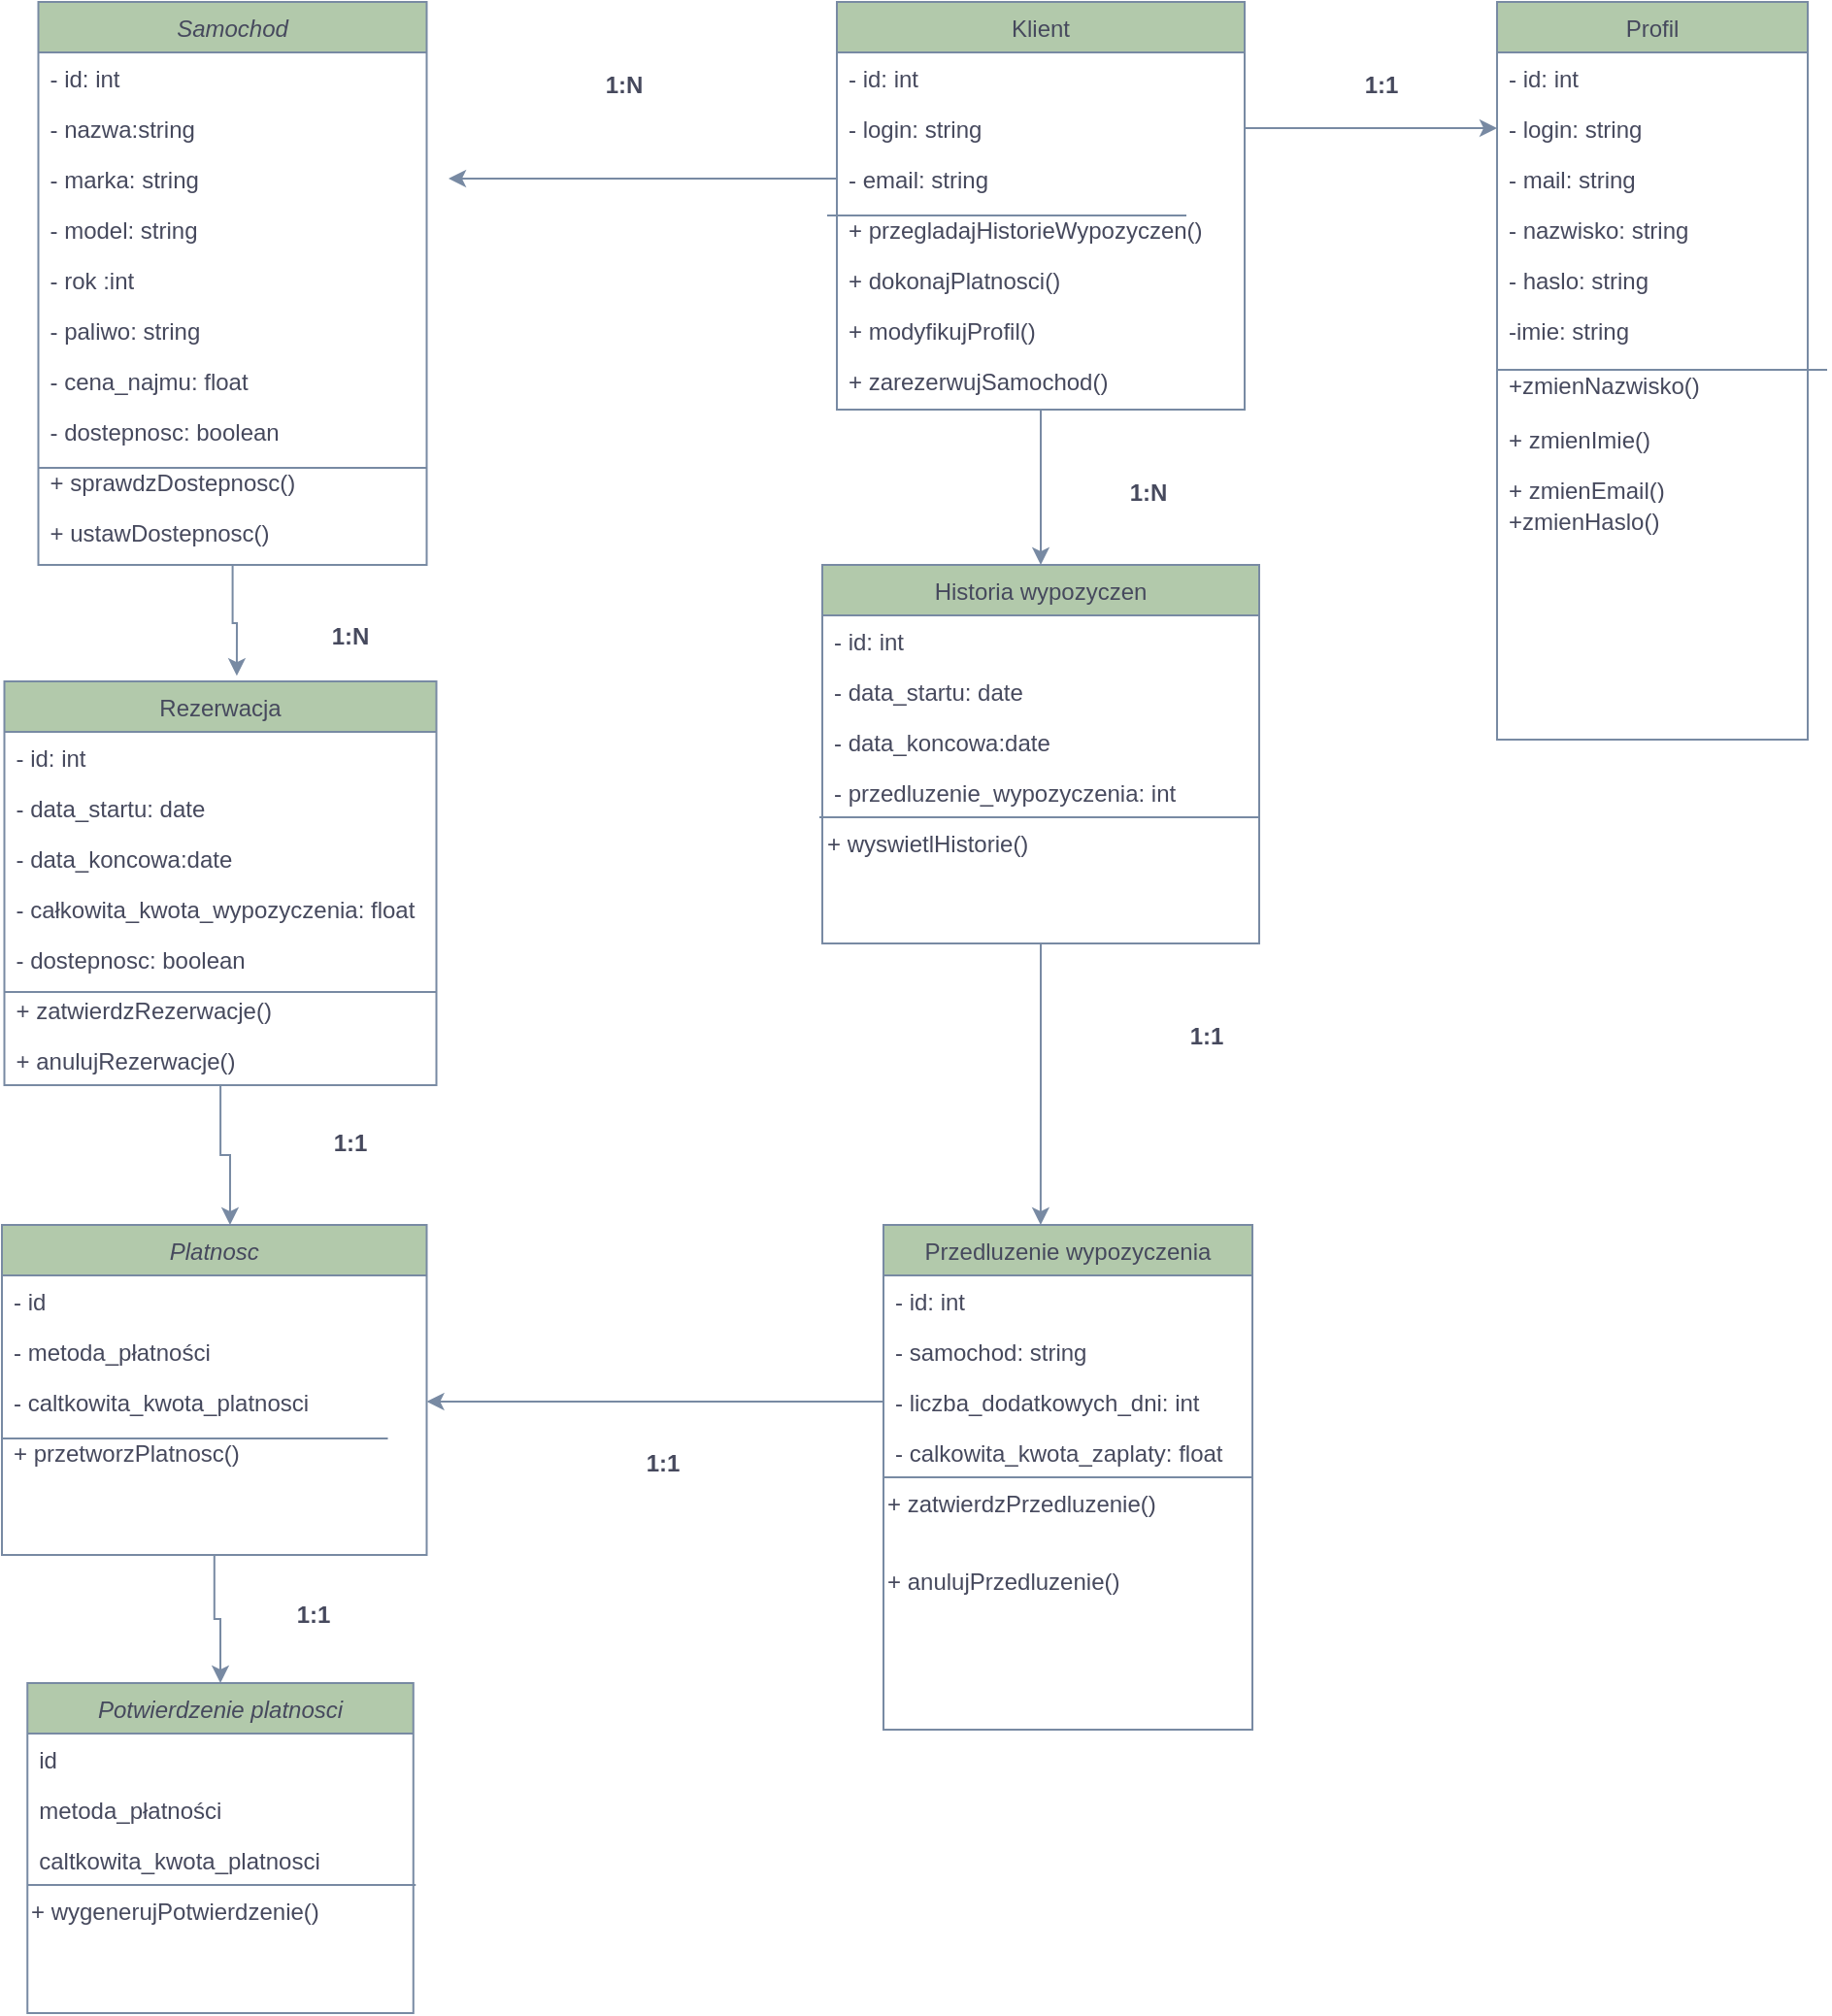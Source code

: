 <mxfile version="26.0.11">
  <diagram id="C5RBs43oDa-KdzZeNtuy" name="Page-1">
    <mxGraphModel dx="2059" dy="1179" grid="1" gridSize="10" guides="1" tooltips="1" connect="1" arrows="1" fold="1" page="1" pageScale="1" pageWidth="827" pageHeight="1169" math="0" shadow="0">
      <root>
        <mxCell id="WIyWlLk6GJQsqaUBKTNV-0" />
        <mxCell id="WIyWlLk6GJQsqaUBKTNV-1" parent="WIyWlLk6GJQsqaUBKTNV-0" />
        <mxCell id="H-3qkc8Rb3BWjqFPQm7p-63" style="edgeStyle=orthogonalEdgeStyle;rounded=0;orthogonalLoop=1;jettySize=auto;html=1;strokeColor=#788AA3;fontColor=#46495D;fillColor=#B2C9AB;entryX=0.5;entryY=0;entryDx=0;entryDy=0;" edge="1" parent="WIyWlLk6GJQsqaUBKTNV-1" source="zkfFHV4jXpPFQw0GAbJ--0" target="H-3qkc8Rb3BWjqFPQm7p-58">
          <mxGeometry relative="1" as="geometry">
            <mxPoint x="98.75" y="930" as="targetPoint" />
          </mxGeometry>
        </mxCell>
        <mxCell id="zkfFHV4jXpPFQw0GAbJ--0" value="Platnosc" style="swimlane;fontStyle=2;align=center;verticalAlign=top;childLayout=stackLayout;horizontal=1;startSize=26;horizontalStack=0;resizeParent=1;resizeLast=0;collapsible=1;marginBottom=0;rounded=0;shadow=0;strokeWidth=1;labelBackgroundColor=none;fillColor=#B2C9AB;strokeColor=#788AA3;fontColor=#46495D;" parent="WIyWlLk6GJQsqaUBKTNV-1" vertex="1">
          <mxGeometry x="-40" y="640" width="218.75" height="170" as="geometry">
            <mxRectangle x="230" y="140" width="160" height="26" as="alternateBounds" />
          </mxGeometry>
        </mxCell>
        <mxCell id="zkfFHV4jXpPFQw0GAbJ--5" value="- id" style="text;align=left;verticalAlign=top;spacingLeft=4;spacingRight=4;overflow=hidden;rotatable=0;points=[[0,0.5],[1,0.5]];portConstraint=eastwest;labelBackgroundColor=none;fontColor=#46495D;" parent="zkfFHV4jXpPFQw0GAbJ--0" vertex="1">
          <mxGeometry y="26" width="218.75" height="26" as="geometry" />
        </mxCell>
        <mxCell id="zkfFHV4jXpPFQw0GAbJ--1" value="- metoda_płatności" style="text;align=left;verticalAlign=top;spacingLeft=4;spacingRight=4;overflow=hidden;rotatable=0;points=[[0,0.5],[1,0.5]];portConstraint=eastwest;labelBackgroundColor=none;fontColor=#46495D;" parent="zkfFHV4jXpPFQw0GAbJ--0" vertex="1">
          <mxGeometry y="52" width="218.75" height="26" as="geometry" />
        </mxCell>
        <mxCell id="zkfFHV4jXpPFQw0GAbJ--2" value="- caltkowita_kwota_platnosci" style="text;align=left;verticalAlign=top;spacingLeft=4;spacingRight=4;overflow=hidden;rotatable=0;points=[[0,0.5],[1,0.5]];portConstraint=eastwest;rounded=0;shadow=0;html=0;labelBackgroundColor=none;fontColor=#46495D;" parent="zkfFHV4jXpPFQw0GAbJ--0" vertex="1">
          <mxGeometry y="78" width="218.75" height="26" as="geometry" />
        </mxCell>
        <mxCell id="H-3qkc8Rb3BWjqFPQm7p-110" value="" style="endArrow=none;html=1;rounded=0;strokeColor=#788AA3;fontColor=#46495D;fillColor=#B2C9AB;entryX=0;entryY=0.5;entryDx=0;entryDy=0;" edge="1" parent="zkfFHV4jXpPFQw0GAbJ--0">
          <mxGeometry width="50" height="50" relative="1" as="geometry">
            <mxPoint y="110" as="sourcePoint" />
            <mxPoint x="198.75" y="110" as="targetPoint" />
          </mxGeometry>
        </mxCell>
        <mxCell id="H-3qkc8Rb3BWjqFPQm7p-111" value=" + przetworzPlatnosc() " style="text;align=left;verticalAlign=top;spacingLeft=4;spacingRight=4;overflow=hidden;rotatable=0;points=[[0,0.5],[1,0.5]];portConstraint=eastwest;rounded=0;shadow=0;html=0;labelBackgroundColor=none;fontColor=#46495D;" vertex="1" parent="zkfFHV4jXpPFQw0GAbJ--0">
          <mxGeometry y="104" width="218.75" height="26" as="geometry" />
        </mxCell>
        <mxCell id="H-3qkc8Rb3BWjqFPQm7p-37" style="edgeStyle=orthogonalEdgeStyle;rounded=0;orthogonalLoop=1;jettySize=auto;html=1;entryX=0.5;entryY=0;entryDx=0;entryDy=0;strokeColor=#788AA3;fontColor=#46495D;fillColor=#B2C9AB;" edge="1" parent="WIyWlLk6GJQsqaUBKTNV-1" source="zkfFHV4jXpPFQw0GAbJ--6" target="H-3qkc8Rb3BWjqFPQm7p-31">
          <mxGeometry relative="1" as="geometry" />
        </mxCell>
        <mxCell id="zkfFHV4jXpPFQw0GAbJ--6" value="Klient" style="swimlane;fontStyle=0;align=center;verticalAlign=top;childLayout=stackLayout;horizontal=1;startSize=26;horizontalStack=0;resizeParent=1;resizeLast=0;collapsible=1;marginBottom=0;rounded=0;shadow=0;strokeWidth=1;labelBackgroundColor=none;fillColor=#B2C9AB;strokeColor=#788AA3;fontColor=#46495D;" parent="WIyWlLk6GJQsqaUBKTNV-1" vertex="1">
          <mxGeometry x="390" y="10" width="210" height="210" as="geometry">
            <mxRectangle x="130" y="380" width="160" height="26" as="alternateBounds" />
          </mxGeometry>
        </mxCell>
        <mxCell id="zkfFHV4jXpPFQw0GAbJ--7" value="- id: int" style="text;align=left;verticalAlign=top;spacingLeft=4;spacingRight=4;overflow=hidden;rotatable=0;points=[[0,0.5],[1,0.5]];portConstraint=eastwest;labelBackgroundColor=none;fontColor=#46495D;" parent="zkfFHV4jXpPFQw0GAbJ--6" vertex="1">
          <mxGeometry y="26" width="210" height="26" as="geometry" />
        </mxCell>
        <mxCell id="zkfFHV4jXpPFQw0GAbJ--8" value="- login: string&#xa;" style="text;align=left;verticalAlign=top;spacingLeft=4;spacingRight=4;overflow=hidden;rotatable=0;points=[[0,0.5],[1,0.5]];portConstraint=eastwest;rounded=0;shadow=0;html=0;labelBackgroundColor=none;fontColor=#46495D;" parent="zkfFHV4jXpPFQw0GAbJ--6" vertex="1">
          <mxGeometry y="52" width="210" height="26" as="geometry" />
        </mxCell>
        <mxCell id="H-3qkc8Rb3BWjqFPQm7p-133" style="edgeStyle=orthogonalEdgeStyle;rounded=0;orthogonalLoop=1;jettySize=auto;html=1;strokeColor=#788AA3;fontColor=#46495D;fillColor=#B2C9AB;" edge="1" parent="zkfFHV4jXpPFQw0GAbJ--6" source="H-3qkc8Rb3BWjqFPQm7p-1">
          <mxGeometry relative="1" as="geometry">
            <mxPoint x="-200" y="91" as="targetPoint" />
          </mxGeometry>
        </mxCell>
        <mxCell id="H-3qkc8Rb3BWjqFPQm7p-1" value="- email: string" style="text;align=left;verticalAlign=top;spacingLeft=4;spacingRight=4;overflow=hidden;rotatable=0;points=[[0,0.5],[1,0.5]];portConstraint=eastwest;rounded=0;shadow=0;html=0;labelBackgroundColor=none;fontColor=#46495D;" vertex="1" parent="zkfFHV4jXpPFQw0GAbJ--6">
          <mxGeometry y="78" width="210" height="26" as="geometry" />
        </mxCell>
        <mxCell id="H-3qkc8Rb3BWjqFPQm7p-87" value="" style="endArrow=none;html=1;rounded=0;strokeColor=#788AA3;fontColor=#46495D;fillColor=#B2C9AB;" edge="1" parent="zkfFHV4jXpPFQw0GAbJ--6">
          <mxGeometry width="50" height="50" relative="1" as="geometry">
            <mxPoint x="-5" y="110" as="sourcePoint" />
            <mxPoint x="180" y="110" as="targetPoint" />
          </mxGeometry>
        </mxCell>
        <mxCell id="H-3qkc8Rb3BWjqFPQm7p-89" value="+ przegladajHistorieWypozyczen()" style="text;align=left;verticalAlign=top;spacingLeft=4;spacingRight=4;overflow=hidden;rotatable=0;points=[[0,0.5],[1,0.5]];portConstraint=eastwest;labelBackgroundColor=none;fontColor=#46495D;" vertex="1" parent="zkfFHV4jXpPFQw0GAbJ--6">
          <mxGeometry y="104" width="210" height="26" as="geometry" />
        </mxCell>
        <mxCell id="H-3qkc8Rb3BWjqFPQm7p-90" value="+ dokonajPlatnosci() " style="text;align=left;verticalAlign=top;spacingLeft=4;spacingRight=4;overflow=hidden;rotatable=0;points=[[0,0.5],[1,0.5]];portConstraint=eastwest;labelBackgroundColor=none;fontColor=#46495D;" vertex="1" parent="zkfFHV4jXpPFQw0GAbJ--6">
          <mxGeometry y="130" width="210" height="26" as="geometry" />
        </mxCell>
        <mxCell id="H-3qkc8Rb3BWjqFPQm7p-92" value="+ modyfikujProfil() " style="text;align=left;verticalAlign=top;spacingLeft=4;spacingRight=4;overflow=hidden;rotatable=0;points=[[0,0.5],[1,0.5]];portConstraint=eastwest;labelBackgroundColor=none;fontColor=#46495D;" vertex="1" parent="zkfFHV4jXpPFQw0GAbJ--6">
          <mxGeometry y="156" width="210" height="26" as="geometry" />
        </mxCell>
        <mxCell id="H-3qkc8Rb3BWjqFPQm7p-88" value="+ zarezerwujSamochod()" style="text;align=left;verticalAlign=top;spacingLeft=4;spacingRight=4;overflow=hidden;rotatable=0;points=[[0,0.5],[1,0.5]];portConstraint=eastwest;labelBackgroundColor=none;fontColor=#46495D;" vertex="1" parent="zkfFHV4jXpPFQw0GAbJ--6">
          <mxGeometry y="182" width="210" height="26" as="geometry" />
        </mxCell>
        <mxCell id="zkfFHV4jXpPFQw0GAbJ--17" value="Rezerwacja" style="swimlane;fontStyle=0;align=center;verticalAlign=top;childLayout=stackLayout;horizontal=1;startSize=26;horizontalStack=0;resizeParent=1;resizeLast=0;collapsible=1;marginBottom=0;rounded=0;shadow=0;strokeWidth=1;labelBackgroundColor=none;fillColor=#B2C9AB;strokeColor=#788AA3;fontColor=#46495D;" parent="WIyWlLk6GJQsqaUBKTNV-1" vertex="1">
          <mxGeometry x="-38.75" y="360" width="222.5" height="208" as="geometry">
            <mxRectangle x="550" y="140" width="160" height="26" as="alternateBounds" />
          </mxGeometry>
        </mxCell>
        <mxCell id="zkfFHV4jXpPFQw0GAbJ--18" value="- id: int" style="text;align=left;verticalAlign=top;spacingLeft=4;spacingRight=4;overflow=hidden;rotatable=0;points=[[0,0.5],[1,0.5]];portConstraint=eastwest;labelBackgroundColor=none;fontColor=#46495D;" parent="zkfFHV4jXpPFQw0GAbJ--17" vertex="1">
          <mxGeometry y="26" width="222.5" height="26" as="geometry" />
        </mxCell>
        <mxCell id="zkfFHV4jXpPFQw0GAbJ--19" value="- data_startu: date" style="text;align=left;verticalAlign=top;spacingLeft=4;spacingRight=4;overflow=hidden;rotatable=0;points=[[0,0.5],[1,0.5]];portConstraint=eastwest;rounded=0;shadow=0;html=0;labelBackgroundColor=none;fontColor=#46495D;" parent="zkfFHV4jXpPFQw0GAbJ--17" vertex="1">
          <mxGeometry y="52" width="222.5" height="26" as="geometry" />
        </mxCell>
        <mxCell id="zkfFHV4jXpPFQw0GAbJ--20" value="- data_koncowa:date" style="text;align=left;verticalAlign=top;spacingLeft=4;spacingRight=4;overflow=hidden;rotatable=0;points=[[0,0.5],[1,0.5]];portConstraint=eastwest;rounded=0;shadow=0;html=0;labelBackgroundColor=none;fontColor=#46495D;" parent="zkfFHV4jXpPFQw0GAbJ--17" vertex="1">
          <mxGeometry y="78" width="222.5" height="26" as="geometry" />
        </mxCell>
        <mxCell id="zkfFHV4jXpPFQw0GAbJ--22" value="- całkowita_kwota_wypozyczenia: float" style="text;align=left;verticalAlign=top;spacingLeft=4;spacingRight=4;overflow=hidden;rotatable=0;points=[[0,0.5],[1,0.5]];portConstraint=eastwest;rounded=0;shadow=0;html=0;labelBackgroundColor=none;fontColor=#46495D;" parent="zkfFHV4jXpPFQw0GAbJ--17" vertex="1">
          <mxGeometry y="104" width="222.5" height="26" as="geometry" />
        </mxCell>
        <mxCell id="H-3qkc8Rb3BWjqFPQm7p-81" value="- dostepnosc: boolean" style="text;align=left;verticalAlign=top;spacingLeft=4;spacingRight=4;overflow=hidden;rotatable=0;points=[[0,0.5],[1,0.5]];portConstraint=eastwest;rounded=0;shadow=0;html=0;labelBackgroundColor=none;fontColor=#46495D;" vertex="1" parent="zkfFHV4jXpPFQw0GAbJ--17">
          <mxGeometry y="130" width="222.5" height="26" as="geometry" />
        </mxCell>
        <mxCell id="H-3qkc8Rb3BWjqFPQm7p-83" value="" style="endArrow=none;html=1;rounded=0;strokeColor=#788AA3;fontColor=#46495D;fillColor=#B2C9AB;" edge="1" parent="zkfFHV4jXpPFQw0GAbJ--17">
          <mxGeometry width="50" height="50" relative="1" as="geometry">
            <mxPoint y="160" as="sourcePoint" />
            <mxPoint x="222.5" y="160" as="targetPoint" />
          </mxGeometry>
        </mxCell>
        <mxCell id="H-3qkc8Rb3BWjqFPQm7p-85" value=" + zatwierdzRezerwacje()" style="text;align=left;verticalAlign=top;spacingLeft=4;spacingRight=4;overflow=hidden;rotatable=0;points=[[0,0.5],[1,0.5]];portConstraint=eastwest;rounded=0;shadow=0;html=0;labelBackgroundColor=none;fontColor=#46495D;" vertex="1" parent="zkfFHV4jXpPFQw0GAbJ--17">
          <mxGeometry y="156" width="222.5" height="26" as="geometry" />
        </mxCell>
        <mxCell id="H-3qkc8Rb3BWjqFPQm7p-86" value=" + anulujRezerwacje()  " style="text;align=left;verticalAlign=top;spacingLeft=4;spacingRight=4;overflow=hidden;rotatable=0;points=[[0,0.5],[1,0.5]];portConstraint=eastwest;rounded=0;shadow=0;html=0;labelBackgroundColor=none;fontColor=#46495D;" vertex="1" parent="zkfFHV4jXpPFQw0GAbJ--17">
          <mxGeometry y="182" width="222.5" height="26" as="geometry" />
        </mxCell>
        <mxCell id="H-3qkc8Rb3BWjqFPQm7p-7" value="Samochod" style="swimlane;fontStyle=2;align=center;verticalAlign=top;childLayout=stackLayout;horizontal=1;startSize=26;horizontalStack=0;resizeParent=1;resizeLast=0;collapsible=1;marginBottom=0;rounded=0;shadow=0;strokeWidth=1;labelBackgroundColor=none;fillColor=#B2C9AB;strokeColor=#788AA3;fontColor=#46495D;" vertex="1" parent="WIyWlLk6GJQsqaUBKTNV-1">
          <mxGeometry x="-21.25" y="10" width="200" height="290" as="geometry">
            <mxRectangle x="230" y="140" width="160" height="26" as="alternateBounds" />
          </mxGeometry>
        </mxCell>
        <mxCell id="H-3qkc8Rb3BWjqFPQm7p-8" value="- id: int&#xa;" style="text;align=left;verticalAlign=top;spacingLeft=4;spacingRight=4;overflow=hidden;rotatable=0;points=[[0,0.5],[1,0.5]];portConstraint=eastwest;labelBackgroundColor=none;fontColor=#46495D;" vertex="1" parent="H-3qkc8Rb3BWjqFPQm7p-7">
          <mxGeometry y="26" width="200" height="26" as="geometry" />
        </mxCell>
        <mxCell id="H-3qkc8Rb3BWjqFPQm7p-9" value="- nazwa:string" style="text;align=left;verticalAlign=top;spacingLeft=4;spacingRight=4;overflow=hidden;rotatable=0;points=[[0,0.5],[1,0.5]];portConstraint=eastwest;labelBackgroundColor=none;fontColor=#46495D;" vertex="1" parent="H-3qkc8Rb3BWjqFPQm7p-7">
          <mxGeometry y="52" width="200" height="26" as="geometry" />
        </mxCell>
        <mxCell id="H-3qkc8Rb3BWjqFPQm7p-10" value="- marka: string" style="text;align=left;verticalAlign=top;spacingLeft=4;spacingRight=4;overflow=hidden;rotatable=0;points=[[0,0.5],[1,0.5]];portConstraint=eastwest;rounded=0;shadow=0;html=0;labelBackgroundColor=none;fontColor=#46495D;" vertex="1" parent="H-3qkc8Rb3BWjqFPQm7p-7">
          <mxGeometry y="78" width="200" height="26" as="geometry" />
        </mxCell>
        <mxCell id="H-3qkc8Rb3BWjqFPQm7p-11" value="- model: string" style="text;align=left;verticalAlign=top;spacingLeft=4;spacingRight=4;overflow=hidden;rotatable=0;points=[[0,0.5],[1,0.5]];portConstraint=eastwest;rounded=0;shadow=0;html=0;labelBackgroundColor=none;fontColor=#46495D;" vertex="1" parent="H-3qkc8Rb3BWjqFPQm7p-7">
          <mxGeometry y="104" width="200" height="26" as="geometry" />
        </mxCell>
        <mxCell id="H-3qkc8Rb3BWjqFPQm7p-17" value="- rok :int" style="text;align=left;verticalAlign=top;spacingLeft=4;spacingRight=4;overflow=hidden;rotatable=0;points=[[0,0.5],[1,0.5]];portConstraint=eastwest;rounded=0;shadow=0;html=0;labelBackgroundColor=none;fontColor=#46495D;" vertex="1" parent="H-3qkc8Rb3BWjqFPQm7p-7">
          <mxGeometry y="130" width="200" height="26" as="geometry" />
        </mxCell>
        <mxCell id="H-3qkc8Rb3BWjqFPQm7p-18" value="- paliwo: string" style="text;align=left;verticalAlign=top;spacingLeft=4;spacingRight=4;overflow=hidden;rotatable=0;points=[[0,0.5],[1,0.5]];portConstraint=eastwest;rounded=0;shadow=0;html=0;labelBackgroundColor=none;fontColor=#46495D;" vertex="1" parent="H-3qkc8Rb3BWjqFPQm7p-7">
          <mxGeometry y="156" width="200" height="26" as="geometry" />
        </mxCell>
        <mxCell id="H-3qkc8Rb3BWjqFPQm7p-19" value="- cena_najmu: float" style="text;align=left;verticalAlign=top;spacingLeft=4;spacingRight=4;overflow=hidden;rotatable=0;points=[[0,0.5],[1,0.5]];portConstraint=eastwest;rounded=0;shadow=0;html=0;labelBackgroundColor=none;fontColor=#46495D;" vertex="1" parent="H-3qkc8Rb3BWjqFPQm7p-7">
          <mxGeometry y="182" width="200" height="26" as="geometry" />
        </mxCell>
        <mxCell id="H-3qkc8Rb3BWjqFPQm7p-20" value="- dostepnosc: boolean" style="text;align=left;verticalAlign=top;spacingLeft=4;spacingRight=4;overflow=hidden;rotatable=0;points=[[0,0.5],[1,0.5]];portConstraint=eastwest;rounded=0;shadow=0;html=0;labelBackgroundColor=none;fontColor=#46495D;" vertex="1" parent="H-3qkc8Rb3BWjqFPQm7p-7">
          <mxGeometry y="208" width="200" height="26" as="geometry" />
        </mxCell>
        <mxCell id="H-3qkc8Rb3BWjqFPQm7p-76" value="" style="endArrow=none;html=1;rounded=0;strokeColor=#788AA3;fontColor=#46495D;fillColor=#B2C9AB;" edge="1" parent="H-3qkc8Rb3BWjqFPQm7p-7">
          <mxGeometry width="50" height="50" relative="1" as="geometry">
            <mxPoint y="240" as="sourcePoint" />
            <mxPoint x="200" y="240" as="targetPoint" />
          </mxGeometry>
        </mxCell>
        <mxCell id="H-3qkc8Rb3BWjqFPQm7p-78" value="+ sprawdzDostepnosc()" style="text;align=left;verticalAlign=top;spacingLeft=4;spacingRight=4;overflow=hidden;rotatable=0;points=[[0,0.5],[1,0.5]];portConstraint=eastwest;rounded=0;shadow=0;html=0;labelBackgroundColor=none;fontColor=#46495D;" vertex="1" parent="H-3qkc8Rb3BWjqFPQm7p-7">
          <mxGeometry y="234" width="200" height="26" as="geometry" />
        </mxCell>
        <mxCell id="H-3qkc8Rb3BWjqFPQm7p-79" value="+ ustawDostepnosc() " style="text;align=left;verticalAlign=top;spacingLeft=4;spacingRight=4;overflow=hidden;rotatable=0;points=[[0,0.5],[1,0.5]];portConstraint=eastwest;rounded=0;shadow=0;html=0;labelBackgroundColor=none;fontColor=#46495D;" vertex="1" parent="H-3qkc8Rb3BWjqFPQm7p-7">
          <mxGeometry y="260" width="200" height="26" as="geometry" />
        </mxCell>
        <mxCell id="H-3qkc8Rb3BWjqFPQm7p-31" value="Historia wypozyczen" style="swimlane;fontStyle=0;align=center;verticalAlign=top;childLayout=stackLayout;horizontal=1;startSize=26;horizontalStack=0;resizeParent=1;resizeLast=0;collapsible=1;marginBottom=0;rounded=0;shadow=0;strokeWidth=1;labelBackgroundColor=none;fillColor=#B2C9AB;strokeColor=#788AA3;fontColor=#46495D;" vertex="1" parent="WIyWlLk6GJQsqaUBKTNV-1">
          <mxGeometry x="382.5" y="300" width="225" height="195" as="geometry">
            <mxRectangle x="550" y="140" width="160" height="26" as="alternateBounds" />
          </mxGeometry>
        </mxCell>
        <mxCell id="H-3qkc8Rb3BWjqFPQm7p-32" value="- id: int" style="text;align=left;verticalAlign=top;spacingLeft=4;spacingRight=4;overflow=hidden;rotatable=0;points=[[0,0.5],[1,0.5]];portConstraint=eastwest;labelBackgroundColor=none;fontColor=#46495D;" vertex="1" parent="H-3qkc8Rb3BWjqFPQm7p-31">
          <mxGeometry y="26" width="225" height="26" as="geometry" />
        </mxCell>
        <mxCell id="H-3qkc8Rb3BWjqFPQm7p-33" value="- data_startu: date" style="text;align=left;verticalAlign=top;spacingLeft=4;spacingRight=4;overflow=hidden;rotatable=0;points=[[0,0.5],[1,0.5]];portConstraint=eastwest;rounded=0;shadow=0;html=0;labelBackgroundColor=none;fontColor=#46495D;" vertex="1" parent="H-3qkc8Rb3BWjqFPQm7p-31">
          <mxGeometry y="52" width="225" height="26" as="geometry" />
        </mxCell>
        <mxCell id="H-3qkc8Rb3BWjqFPQm7p-34" value="- data_koncowa:date" style="text;align=left;verticalAlign=top;spacingLeft=4;spacingRight=4;overflow=hidden;rotatable=0;points=[[0,0.5],[1,0.5]];portConstraint=eastwest;rounded=0;shadow=0;html=0;labelBackgroundColor=none;fontColor=#46495D;" vertex="1" parent="H-3qkc8Rb3BWjqFPQm7p-31">
          <mxGeometry y="78" width="225" height="26" as="geometry" />
        </mxCell>
        <mxCell id="H-3qkc8Rb3BWjqFPQm7p-35" value="- przedluzenie_wypozyczenia: int" style="text;align=left;verticalAlign=top;spacingLeft=4;spacingRight=4;overflow=hidden;rotatable=0;points=[[0,0.5],[1,0.5]];portConstraint=eastwest;rounded=0;shadow=0;html=0;labelBackgroundColor=none;fontColor=#46495D;" vertex="1" parent="H-3qkc8Rb3BWjqFPQm7p-31">
          <mxGeometry y="104" width="225" height="26" as="geometry" />
        </mxCell>
        <mxCell id="H-3qkc8Rb3BWjqFPQm7p-119" value="" style="endArrow=none;html=1;rounded=0;strokeColor=#788AA3;fontColor=#46495D;fillColor=#B2C9AB;" edge="1" parent="H-3qkc8Rb3BWjqFPQm7p-31">
          <mxGeometry width="50" height="50" relative="1" as="geometry">
            <mxPoint x="-1.5" y="130" as="sourcePoint" />
            <mxPoint x="224.5" y="130" as="targetPoint" />
          </mxGeometry>
        </mxCell>
        <mxCell id="H-3qkc8Rb3BWjqFPQm7p-118" value="+ wyswietlHistorie()" style="text;whiteSpace=wrap;html=1;fontColor=#46495D;" vertex="1" parent="H-3qkc8Rb3BWjqFPQm7p-31">
          <mxGeometry y="130" width="225" height="40" as="geometry" />
        </mxCell>
        <mxCell id="H-3qkc8Rb3BWjqFPQm7p-39" value="Profil" style="swimlane;fontStyle=0;align=center;verticalAlign=top;childLayout=stackLayout;horizontal=1;startSize=26;horizontalStack=0;resizeParent=1;resizeLast=0;collapsible=1;marginBottom=0;rounded=0;shadow=0;strokeWidth=1;labelBackgroundColor=none;fillColor=#B2C9AB;strokeColor=#788AA3;fontColor=#46495D;" vertex="1" parent="WIyWlLk6GJQsqaUBKTNV-1">
          <mxGeometry x="730" y="10" width="160" height="380" as="geometry">
            <mxRectangle x="550" y="140" width="160" height="26" as="alternateBounds" />
          </mxGeometry>
        </mxCell>
        <mxCell id="H-3qkc8Rb3BWjqFPQm7p-40" value="- id: int" style="text;align=left;verticalAlign=top;spacingLeft=4;spacingRight=4;overflow=hidden;rotatable=0;points=[[0,0.5],[1,0.5]];portConstraint=eastwest;labelBackgroundColor=none;fontColor=#46495D;" vertex="1" parent="H-3qkc8Rb3BWjqFPQm7p-39">
          <mxGeometry y="26" width="160" height="26" as="geometry" />
        </mxCell>
        <mxCell id="H-3qkc8Rb3BWjqFPQm7p-41" value="- login: string" style="text;align=left;verticalAlign=top;spacingLeft=4;spacingRight=4;overflow=hidden;rotatable=0;points=[[0,0.5],[1,0.5]];portConstraint=eastwest;rounded=0;shadow=0;html=0;labelBackgroundColor=none;fontColor=#46495D;" vertex="1" parent="H-3qkc8Rb3BWjqFPQm7p-39">
          <mxGeometry y="52" width="160" height="26" as="geometry" />
        </mxCell>
        <mxCell id="H-3qkc8Rb3BWjqFPQm7p-42" value="- mail: string" style="text;align=left;verticalAlign=top;spacingLeft=4;spacingRight=4;overflow=hidden;rotatable=0;points=[[0,0.5],[1,0.5]];portConstraint=eastwest;rounded=0;shadow=0;html=0;labelBackgroundColor=none;fontColor=#46495D;" vertex="1" parent="H-3qkc8Rb3BWjqFPQm7p-39">
          <mxGeometry y="78" width="160" height="26" as="geometry" />
        </mxCell>
        <mxCell id="H-3qkc8Rb3BWjqFPQm7p-45" value="- nazwisko: string" style="text;align=left;verticalAlign=top;spacingLeft=4;spacingRight=4;overflow=hidden;rotatable=0;points=[[0,0.5],[1,0.5]];portConstraint=eastwest;rounded=0;shadow=0;html=0;labelBackgroundColor=none;fontColor=#46495D;" vertex="1" parent="H-3qkc8Rb3BWjqFPQm7p-39">
          <mxGeometry y="104" width="160" height="26" as="geometry" />
        </mxCell>
        <mxCell id="H-3qkc8Rb3BWjqFPQm7p-46" value="- haslo: string" style="text;align=left;verticalAlign=top;spacingLeft=4;spacingRight=4;overflow=hidden;rotatable=0;points=[[0,0.5],[1,0.5]];portConstraint=eastwest;rounded=0;shadow=0;html=0;labelBackgroundColor=none;fontColor=#46495D;" vertex="1" parent="H-3qkc8Rb3BWjqFPQm7p-39">
          <mxGeometry y="130" width="160" height="26" as="geometry" />
        </mxCell>
        <mxCell id="H-3qkc8Rb3BWjqFPQm7p-143" value="-imie: string" style="text;align=left;verticalAlign=top;spacingLeft=4;spacingRight=4;overflow=hidden;rotatable=0;points=[[0,0.5],[1,0.5]];portConstraint=eastwest;labelBackgroundColor=none;fontColor=#46495D;" vertex="1" parent="H-3qkc8Rb3BWjqFPQm7p-39">
          <mxGeometry y="156" width="160" height="28" as="geometry" />
        </mxCell>
        <mxCell id="H-3qkc8Rb3BWjqFPQm7p-144" value="" style="endArrow=none;html=1;rounded=0;strokeColor=#788AA3;fontColor=#46495D;fillColor=#B2C9AB;" edge="1" parent="H-3qkc8Rb3BWjqFPQm7p-39">
          <mxGeometry width="50" height="50" relative="1" as="geometry">
            <mxPoint y="189.5" as="sourcePoint" />
            <mxPoint x="170" y="189.5" as="targetPoint" />
          </mxGeometry>
        </mxCell>
        <mxCell id="H-3qkc8Rb3BWjqFPQm7p-106" value="+zmienNazwisko()" style="text;align=left;verticalAlign=top;spacingLeft=4;spacingRight=4;overflow=hidden;rotatable=0;points=[[0,0.5],[1,0.5]];portConstraint=eastwest;labelBackgroundColor=none;fontColor=#46495D;" vertex="1" parent="H-3qkc8Rb3BWjqFPQm7p-39">
          <mxGeometry y="184" width="160" height="28" as="geometry" />
        </mxCell>
        <mxCell id="H-3qkc8Rb3BWjqFPQm7p-96" value="+ zmienImie()" style="text;align=left;verticalAlign=top;spacingLeft=4;spacingRight=4;overflow=hidden;rotatable=0;points=[[0,0.5],[1,0.5]];portConstraint=eastwest;labelBackgroundColor=none;fontColor=#46495D;" vertex="1" parent="H-3qkc8Rb3BWjqFPQm7p-39">
          <mxGeometry y="212" width="160" height="26" as="geometry" />
        </mxCell>
        <mxCell id="H-3qkc8Rb3BWjqFPQm7p-108" value="+ zmienEmail()" style="text;align=left;verticalAlign=top;spacingLeft=4;spacingRight=4;overflow=hidden;rotatable=0;points=[[0,0.5],[1,0.5]];portConstraint=eastwest;labelBackgroundColor=none;fontColor=#46495D;" vertex="1" parent="H-3qkc8Rb3BWjqFPQm7p-39">
          <mxGeometry y="238" width="160" height="16" as="geometry" />
        </mxCell>
        <mxCell id="H-3qkc8Rb3BWjqFPQm7p-107" value="+zmienHaslo()" style="text;align=left;verticalAlign=top;spacingLeft=4;spacingRight=4;overflow=hidden;rotatable=0;points=[[0,0.5],[1,0.5]];portConstraint=eastwest;labelBackgroundColor=none;fontColor=#46495D;" vertex="1" parent="H-3qkc8Rb3BWjqFPQm7p-39">
          <mxGeometry y="254" width="160" height="28" as="geometry" />
        </mxCell>
        <mxCell id="H-3qkc8Rb3BWjqFPQm7p-47" style="edgeStyle=orthogonalEdgeStyle;rounded=0;orthogonalLoop=1;jettySize=auto;html=1;entryX=0;entryY=0.5;entryDx=0;entryDy=0;strokeColor=#788AA3;fontColor=#46495D;fillColor=#B2C9AB;" edge="1" parent="WIyWlLk6GJQsqaUBKTNV-1" source="zkfFHV4jXpPFQw0GAbJ--8" target="H-3qkc8Rb3BWjqFPQm7p-41">
          <mxGeometry relative="1" as="geometry" />
        </mxCell>
        <mxCell id="H-3qkc8Rb3BWjqFPQm7p-49" value="Przedluzenie wypozyczenia" style="swimlane;fontStyle=0;align=center;verticalAlign=top;childLayout=stackLayout;horizontal=1;startSize=26;horizontalStack=0;resizeParent=1;resizeLast=0;collapsible=1;marginBottom=0;rounded=0;shadow=0;strokeWidth=1;labelBackgroundColor=none;fillColor=#B2C9AB;strokeColor=#788AA3;fontColor=#46495D;" vertex="1" parent="WIyWlLk6GJQsqaUBKTNV-1">
          <mxGeometry x="414" y="640" width="190" height="260" as="geometry">
            <mxRectangle x="550" y="140" width="160" height="26" as="alternateBounds" />
          </mxGeometry>
        </mxCell>
        <mxCell id="H-3qkc8Rb3BWjqFPQm7p-50" value="- id: int" style="text;align=left;verticalAlign=top;spacingLeft=4;spacingRight=4;overflow=hidden;rotatable=0;points=[[0,0.5],[1,0.5]];portConstraint=eastwest;labelBackgroundColor=none;fontColor=#46495D;" vertex="1" parent="H-3qkc8Rb3BWjqFPQm7p-49">
          <mxGeometry y="26" width="190" height="26" as="geometry" />
        </mxCell>
        <mxCell id="H-3qkc8Rb3BWjqFPQm7p-51" value="- samochod: string" style="text;align=left;verticalAlign=top;spacingLeft=4;spacingRight=4;overflow=hidden;rotatable=0;points=[[0,0.5],[1,0.5]];portConstraint=eastwest;rounded=0;shadow=0;html=0;labelBackgroundColor=none;fontColor=#46495D;" vertex="1" parent="H-3qkc8Rb3BWjqFPQm7p-49">
          <mxGeometry y="52" width="190" height="26" as="geometry" />
        </mxCell>
        <mxCell id="H-3qkc8Rb3BWjqFPQm7p-52" value="- liczba_dodatkowych_dni: int" style="text;align=left;verticalAlign=top;spacingLeft=4;spacingRight=4;overflow=hidden;rotatable=0;points=[[0,0.5],[1,0.5]];portConstraint=eastwest;rounded=0;shadow=0;html=0;labelBackgroundColor=none;fontColor=#46495D;" vertex="1" parent="H-3qkc8Rb3BWjqFPQm7p-49">
          <mxGeometry y="78" width="190" height="26" as="geometry" />
        </mxCell>
        <mxCell id="H-3qkc8Rb3BWjqFPQm7p-53" value="- calkowita_kwota_zaplaty: float" style="text;align=left;verticalAlign=top;spacingLeft=4;spacingRight=4;overflow=hidden;rotatable=0;points=[[0,0.5],[1,0.5]];portConstraint=eastwest;rounded=0;shadow=0;html=0;labelBackgroundColor=none;fontColor=#46495D;" vertex="1" parent="H-3qkc8Rb3BWjqFPQm7p-49">
          <mxGeometry y="104" width="190" height="26" as="geometry" />
        </mxCell>
        <mxCell id="H-3qkc8Rb3BWjqFPQm7p-121" value="" style="endArrow=none;html=1;rounded=0;strokeColor=#788AA3;fontColor=#46495D;fillColor=#B2C9AB;" edge="1" parent="H-3qkc8Rb3BWjqFPQm7p-49">
          <mxGeometry width="50" height="50" relative="1" as="geometry">
            <mxPoint y="130" as="sourcePoint" />
            <mxPoint x="190" y="130" as="targetPoint" />
          </mxGeometry>
        </mxCell>
        <mxCell id="H-3qkc8Rb3BWjqFPQm7p-123" value="+ zatwierdzPrzedluzenie()" style="text;whiteSpace=wrap;html=1;fontColor=#46495D;" vertex="1" parent="H-3qkc8Rb3BWjqFPQm7p-49">
          <mxGeometry y="130" width="190" height="40" as="geometry" />
        </mxCell>
        <mxCell id="H-3qkc8Rb3BWjqFPQm7p-124" value="+ anulujPrzedluzenie()" style="text;whiteSpace=wrap;html=1;fontColor=#46495D;" vertex="1" parent="H-3qkc8Rb3BWjqFPQm7p-49">
          <mxGeometry y="170" width="190" height="30" as="geometry" />
        </mxCell>
        <mxCell id="H-3qkc8Rb3BWjqFPQm7p-58" value="Potwierdzenie platnosci" style="swimlane;fontStyle=2;align=center;verticalAlign=top;childLayout=stackLayout;horizontal=1;startSize=26;horizontalStack=0;resizeParent=1;resizeLast=0;collapsible=1;marginBottom=0;rounded=0;shadow=0;strokeWidth=1;labelBackgroundColor=none;fillColor=#B2C9AB;strokeColor=#788AA3;fontColor=#46495D;" vertex="1" parent="WIyWlLk6GJQsqaUBKTNV-1">
          <mxGeometry x="-26.87" y="876" width="198.75" height="170" as="geometry">
            <mxRectangle x="230" y="140" width="160" height="26" as="alternateBounds" />
          </mxGeometry>
        </mxCell>
        <mxCell id="H-3qkc8Rb3BWjqFPQm7p-59" value="id" style="text;align=left;verticalAlign=top;spacingLeft=4;spacingRight=4;overflow=hidden;rotatable=0;points=[[0,0.5],[1,0.5]];portConstraint=eastwest;labelBackgroundColor=none;fontColor=#46495D;" vertex="1" parent="H-3qkc8Rb3BWjqFPQm7p-58">
          <mxGeometry y="26" width="198.75" height="26" as="geometry" />
        </mxCell>
        <mxCell id="H-3qkc8Rb3BWjqFPQm7p-60" value="metoda_płatności" style="text;align=left;verticalAlign=top;spacingLeft=4;spacingRight=4;overflow=hidden;rotatable=0;points=[[0,0.5],[1,0.5]];portConstraint=eastwest;labelBackgroundColor=none;fontColor=#46495D;" vertex="1" parent="H-3qkc8Rb3BWjqFPQm7p-58">
          <mxGeometry y="52" width="198.75" height="26" as="geometry" />
        </mxCell>
        <mxCell id="H-3qkc8Rb3BWjqFPQm7p-61" value="caltkowita_kwota_platnosci" style="text;align=left;verticalAlign=top;spacingLeft=4;spacingRight=4;overflow=hidden;rotatable=0;points=[[0,0.5],[1,0.5]];portConstraint=eastwest;rounded=0;shadow=0;html=0;labelBackgroundColor=none;fontColor=#46495D;" vertex="1" parent="H-3qkc8Rb3BWjqFPQm7p-58">
          <mxGeometry y="78" width="198.75" height="26" as="geometry" />
        </mxCell>
        <mxCell id="H-3qkc8Rb3BWjqFPQm7p-114" value="" style="endArrow=none;html=1;rounded=0;strokeColor=#788AA3;fontColor=#46495D;fillColor=#B2C9AB;" edge="1" parent="H-3qkc8Rb3BWjqFPQm7p-58">
          <mxGeometry width="50" height="50" relative="1" as="geometry">
            <mxPoint y="104" as="sourcePoint" />
            <mxPoint x="200" y="104" as="targetPoint" />
          </mxGeometry>
        </mxCell>
        <mxCell id="H-3qkc8Rb3BWjqFPQm7p-113" value="+ wygenerujPotwierdzenie()" style="text;whiteSpace=wrap;html=1;fontColor=#46495D;" vertex="1" parent="H-3qkc8Rb3BWjqFPQm7p-58">
          <mxGeometry y="104" width="198.75" height="40" as="geometry" />
        </mxCell>
        <mxCell id="H-3qkc8Rb3BWjqFPQm7p-70" style="edgeStyle=orthogonalEdgeStyle;rounded=0;orthogonalLoop=1;jettySize=auto;html=1;strokeColor=#788AA3;fontColor=#46495D;fillColor=#B2C9AB;" edge="1" parent="WIyWlLk6GJQsqaUBKTNV-1" source="H-3qkc8Rb3BWjqFPQm7p-52" target="zkfFHV4jXpPFQw0GAbJ--2">
          <mxGeometry relative="1" as="geometry" />
        </mxCell>
        <mxCell id="H-3qkc8Rb3BWjqFPQm7p-126" value="1:N" style="text;align=center;fontStyle=1;verticalAlign=middle;spacingLeft=3;spacingRight=3;strokeColor=none;rotatable=0;points=[[0,0.5],[1,0.5]];portConstraint=eastwest;html=1;fontColor=#46495D;" vertex="1" parent="WIyWlLk6GJQsqaUBKTNV-1">
          <mxGeometry x="240" y="40" width="80" height="26" as="geometry" />
        </mxCell>
        <mxCell id="H-3qkc8Rb3BWjqFPQm7p-128" value="1:N" style="text;align=center;fontStyle=1;verticalAlign=middle;spacingLeft=3;spacingRight=3;strokeColor=none;rotatable=0;points=[[0,0.5],[1,0.5]];portConstraint=eastwest;html=1;fontColor=#46495D;" vertex="1" parent="WIyWlLk6GJQsqaUBKTNV-1">
          <mxGeometry x="98.75" y="324" width="80" height="26" as="geometry" />
        </mxCell>
        <mxCell id="H-3qkc8Rb3BWjqFPQm7p-129" value="1:1" style="text;align=center;fontStyle=1;verticalAlign=middle;spacingLeft=3;spacingRight=3;strokeColor=none;rotatable=0;points=[[0,0.5],[1,0.5]];portConstraint=eastwest;html=1;fontColor=#46495D;" vertex="1" parent="WIyWlLk6GJQsqaUBKTNV-1">
          <mxGeometry x="630" y="40" width="80" height="26" as="geometry" />
        </mxCell>
        <mxCell id="H-3qkc8Rb3BWjqFPQm7p-130" value="1:1" style="text;align=center;fontStyle=1;verticalAlign=middle;spacingLeft=3;spacingRight=3;strokeColor=none;rotatable=0;points=[[0,0.5],[1,0.5]];portConstraint=eastwest;html=1;fontColor=#46495D;" vertex="1" parent="WIyWlLk6GJQsqaUBKTNV-1">
          <mxGeometry x="540" y="530" width="80" height="26" as="geometry" />
        </mxCell>
        <mxCell id="H-3qkc8Rb3BWjqFPQm7p-131" value="1:1" style="text;align=center;fontStyle=1;verticalAlign=middle;spacingLeft=3;spacingRight=3;strokeColor=none;rotatable=0;points=[[0,0.5],[1,0.5]];portConstraint=eastwest;html=1;fontColor=#46495D;" vertex="1" parent="WIyWlLk6GJQsqaUBKTNV-1">
          <mxGeometry x="80" y="828" width="80" height="26" as="geometry" />
        </mxCell>
        <mxCell id="H-3qkc8Rb3BWjqFPQm7p-132" value="1:1" style="text;align=center;fontStyle=1;verticalAlign=middle;spacingLeft=3;spacingRight=3;strokeColor=none;rotatable=0;points=[[0,0.5],[1,0.5]];portConstraint=eastwest;html=1;fontColor=#46495D;" vertex="1" parent="WIyWlLk6GJQsqaUBKTNV-1">
          <mxGeometry x="260" y="750" width="80" height="26" as="geometry" />
        </mxCell>
        <mxCell id="H-3qkc8Rb3BWjqFPQm7p-138" value="1:1" style="text;align=center;fontStyle=1;verticalAlign=middle;spacingLeft=3;spacingRight=3;strokeColor=none;rotatable=0;points=[[0,0.5],[1,0.5]];portConstraint=eastwest;html=1;fontColor=#46495D;" vertex="1" parent="WIyWlLk6GJQsqaUBKTNV-1">
          <mxGeometry x="98.75" y="585" width="80" height="26" as="geometry" />
        </mxCell>
        <mxCell id="H-3qkc8Rb3BWjqFPQm7p-139" style="edgeStyle=orthogonalEdgeStyle;rounded=0;orthogonalLoop=1;jettySize=auto;html=1;entryX=0.426;entryY=0;entryDx=0;entryDy=0;entryPerimeter=0;strokeColor=#788AA3;fontColor=#46495D;fillColor=#B2C9AB;" edge="1" parent="WIyWlLk6GJQsqaUBKTNV-1" source="H-3qkc8Rb3BWjqFPQm7p-31" target="H-3qkc8Rb3BWjqFPQm7p-49">
          <mxGeometry relative="1" as="geometry" />
        </mxCell>
        <mxCell id="H-3qkc8Rb3BWjqFPQm7p-140" value="1:N" style="text;align=center;fontStyle=1;verticalAlign=middle;spacingLeft=3;spacingRight=3;strokeColor=none;rotatable=0;points=[[0,0.5],[1,0.5]];portConstraint=eastwest;html=1;fontColor=#46495D;" vertex="1" parent="WIyWlLk6GJQsqaUBKTNV-1">
          <mxGeometry x="510" y="250" width="80" height="26" as="geometry" />
        </mxCell>
        <mxCell id="H-3qkc8Rb3BWjqFPQm7p-141" style="edgeStyle=orthogonalEdgeStyle;rounded=0;orthogonalLoop=1;jettySize=auto;html=1;entryX=0.538;entryY=-0.014;entryDx=0;entryDy=0;entryPerimeter=0;strokeColor=#788AA3;fontColor=#46495D;fillColor=#B2C9AB;" edge="1" parent="WIyWlLk6GJQsqaUBKTNV-1" source="H-3qkc8Rb3BWjqFPQm7p-7" target="zkfFHV4jXpPFQw0GAbJ--17">
          <mxGeometry relative="1" as="geometry" />
        </mxCell>
        <mxCell id="H-3qkc8Rb3BWjqFPQm7p-142" style="edgeStyle=orthogonalEdgeStyle;rounded=0;orthogonalLoop=1;jettySize=auto;html=1;entryX=0.537;entryY=0;entryDx=0;entryDy=0;entryPerimeter=0;strokeColor=#788AA3;fontColor=#46495D;fillColor=#B2C9AB;" edge="1" parent="WIyWlLk6GJQsqaUBKTNV-1" source="zkfFHV4jXpPFQw0GAbJ--17" target="zkfFHV4jXpPFQw0GAbJ--0">
          <mxGeometry relative="1" as="geometry" />
        </mxCell>
      </root>
    </mxGraphModel>
  </diagram>
</mxfile>
